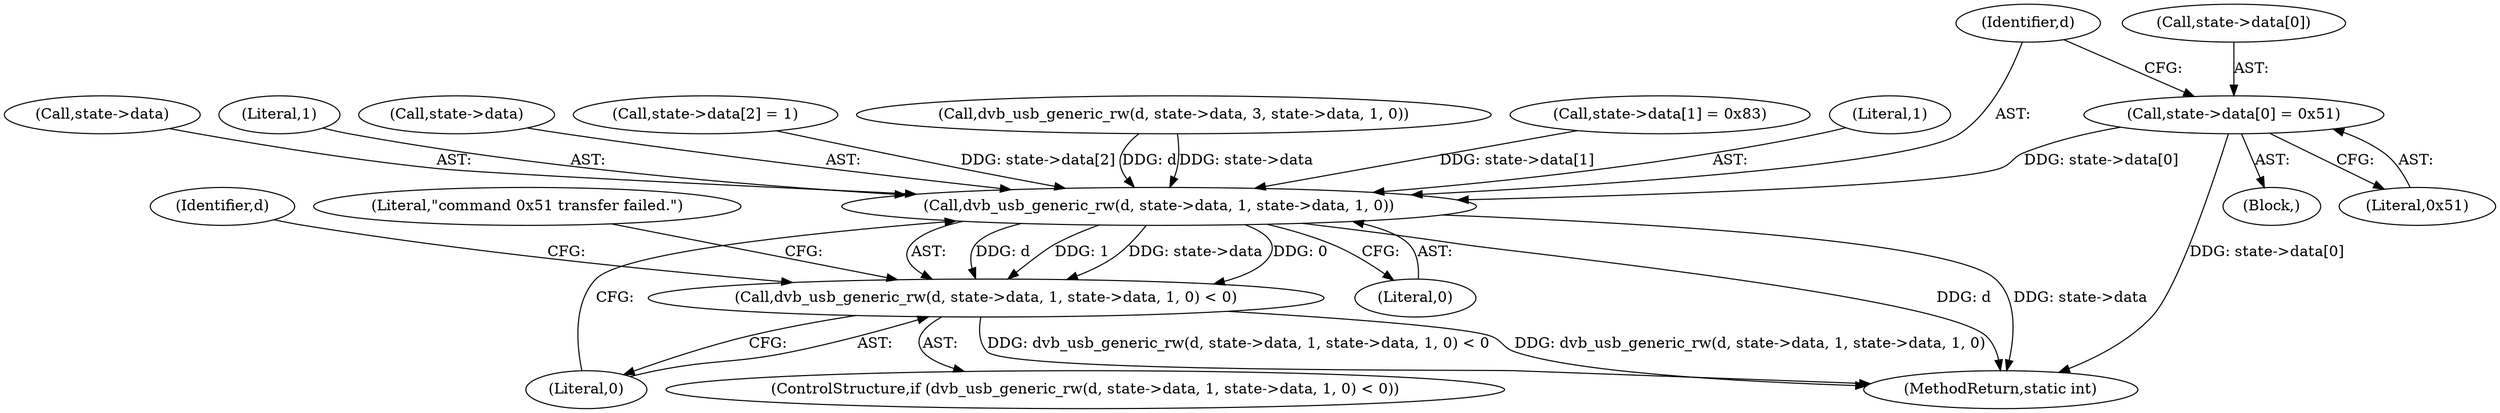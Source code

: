 digraph "0_linux_606142af57dad981b78707234cfbd15f9f7b7125_0@array" {
"1000270" [label="(Call,state->data[0] = 0x51)"];
"1000279" [label="(Call,dvb_usb_generic_rw(d, state->data, 1, state->data, 1, 0))"];
"1000278" [label="(Call,dvb_usb_generic_rw(d, state->data, 1, state->data, 1, 0) < 0)"];
"1000285" [label="(Call,state->data)"];
"1000278" [label="(Call,dvb_usb_generic_rw(d, state->data, 1, state->data, 1, 0) < 0)"];
"1000288" [label="(Literal,1)"];
"1000271" [label="(Call,state->data[0])"];
"1000281" [label="(Call,state->data)"];
"1000290" [label="(Literal,0)"];
"1000296" [label="(Identifier,d)"];
"1000270" [label="(Call,state->data[0] = 0x51)"];
"1000247" [label="(Call,state->data[2] = 1)"];
"1000277" [label="(ControlStructure,if (dvb_usb_generic_rw(d, state->data, 1, state->data, 1, 0) < 0))"];
"1000292" [label="(Literal,\"command 0x51 transfer failed.\")"];
"1000256" [label="(Call,dvb_usb_generic_rw(d, state->data, 3, state->data, 1, 0))"];
"1000240" [label="(Call,state->data[1] = 0x83)"];
"1000102" [label="(Block,)"];
"1000279" [label="(Call,dvb_usb_generic_rw(d, state->data, 1, state->data, 1, 0))"];
"1000284" [label="(Literal,1)"];
"1000276" [label="(Literal,0x51)"];
"1000289" [label="(Literal,0)"];
"1000280" [label="(Identifier,d)"];
"1000353" [label="(MethodReturn,static int)"];
"1000270" -> "1000102"  [label="AST: "];
"1000270" -> "1000276"  [label="CFG: "];
"1000271" -> "1000270"  [label="AST: "];
"1000276" -> "1000270"  [label="AST: "];
"1000280" -> "1000270"  [label="CFG: "];
"1000270" -> "1000353"  [label="DDG: state->data[0]"];
"1000270" -> "1000279"  [label="DDG: state->data[0]"];
"1000279" -> "1000278"  [label="AST: "];
"1000279" -> "1000289"  [label="CFG: "];
"1000280" -> "1000279"  [label="AST: "];
"1000281" -> "1000279"  [label="AST: "];
"1000284" -> "1000279"  [label="AST: "];
"1000285" -> "1000279"  [label="AST: "];
"1000288" -> "1000279"  [label="AST: "];
"1000289" -> "1000279"  [label="AST: "];
"1000290" -> "1000279"  [label="CFG: "];
"1000279" -> "1000353"  [label="DDG: d"];
"1000279" -> "1000353"  [label="DDG: state->data"];
"1000279" -> "1000278"  [label="DDG: d"];
"1000279" -> "1000278"  [label="DDG: 1"];
"1000279" -> "1000278"  [label="DDG: state->data"];
"1000279" -> "1000278"  [label="DDG: 0"];
"1000256" -> "1000279"  [label="DDG: d"];
"1000256" -> "1000279"  [label="DDG: state->data"];
"1000247" -> "1000279"  [label="DDG: state->data[2]"];
"1000240" -> "1000279"  [label="DDG: state->data[1]"];
"1000278" -> "1000277"  [label="AST: "];
"1000278" -> "1000290"  [label="CFG: "];
"1000290" -> "1000278"  [label="AST: "];
"1000292" -> "1000278"  [label="CFG: "];
"1000296" -> "1000278"  [label="CFG: "];
"1000278" -> "1000353"  [label="DDG: dvb_usb_generic_rw(d, state->data, 1, state->data, 1, 0) < 0"];
"1000278" -> "1000353"  [label="DDG: dvb_usb_generic_rw(d, state->data, 1, state->data, 1, 0)"];
}
